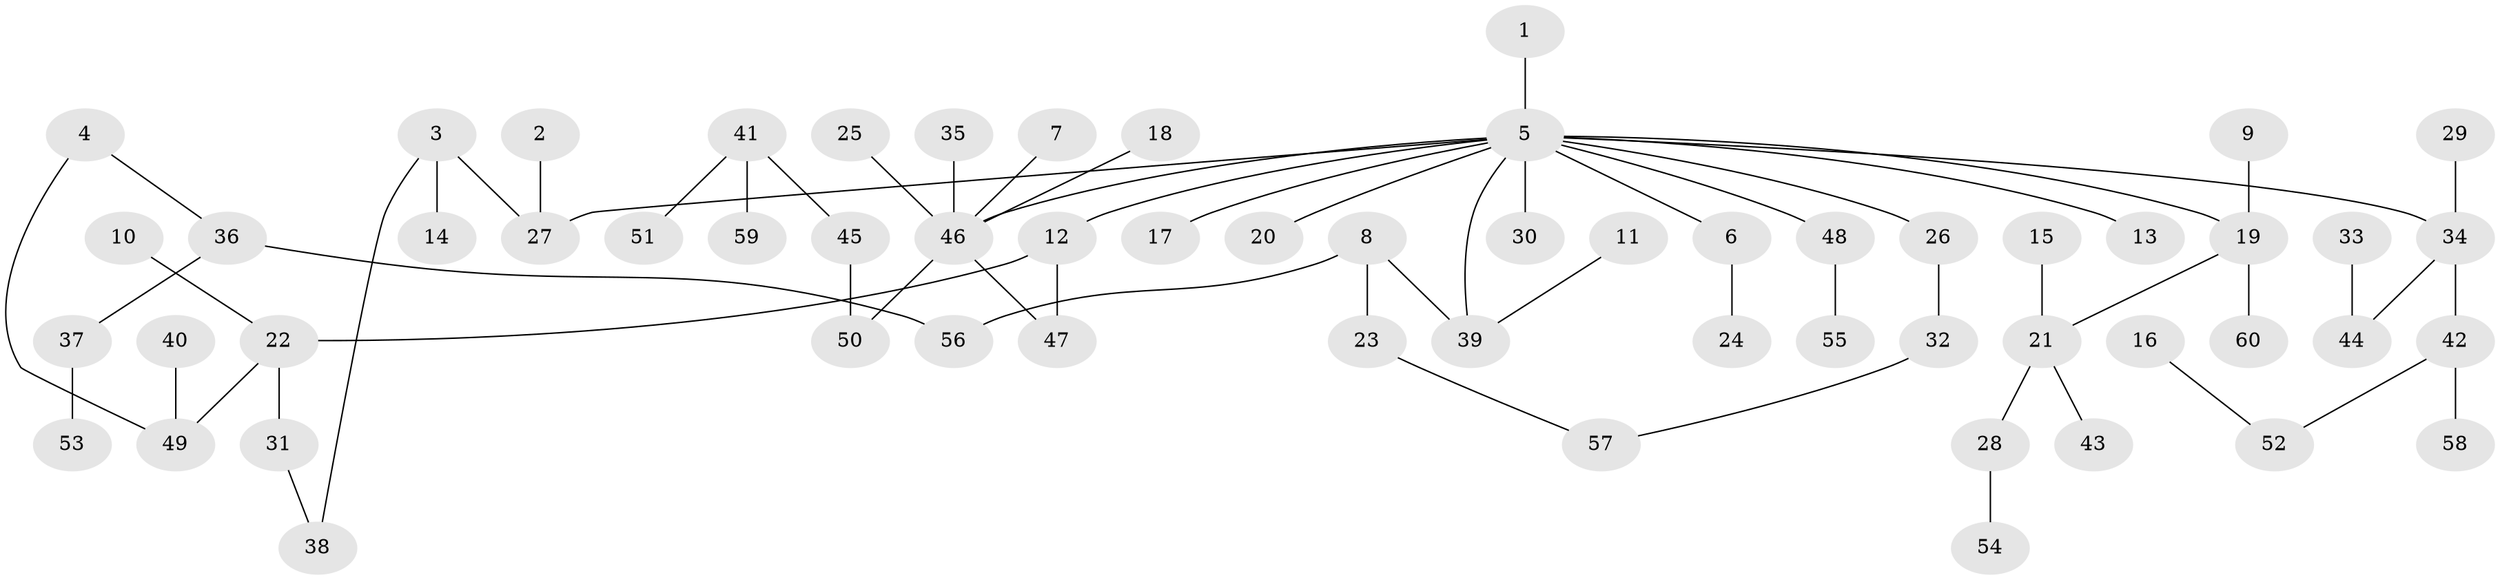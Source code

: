 // original degree distribution, {6: 0.016666666666666666, 3: 0.14166666666666666, 10: 0.008333333333333333, 4: 0.041666666666666664, 5: 0.05, 1: 0.4583333333333333, 2: 0.2833333333333333}
// Generated by graph-tools (version 1.1) at 2025/25/03/09/25 03:25:27]
// undirected, 60 vertices, 63 edges
graph export_dot {
graph [start="1"]
  node [color=gray90,style=filled];
  1;
  2;
  3;
  4;
  5;
  6;
  7;
  8;
  9;
  10;
  11;
  12;
  13;
  14;
  15;
  16;
  17;
  18;
  19;
  20;
  21;
  22;
  23;
  24;
  25;
  26;
  27;
  28;
  29;
  30;
  31;
  32;
  33;
  34;
  35;
  36;
  37;
  38;
  39;
  40;
  41;
  42;
  43;
  44;
  45;
  46;
  47;
  48;
  49;
  50;
  51;
  52;
  53;
  54;
  55;
  56;
  57;
  58;
  59;
  60;
  1 -- 5 [weight=1.0];
  2 -- 27 [weight=1.0];
  3 -- 14 [weight=1.0];
  3 -- 27 [weight=1.0];
  3 -- 38 [weight=1.0];
  4 -- 36 [weight=1.0];
  4 -- 49 [weight=1.0];
  5 -- 6 [weight=1.0];
  5 -- 12 [weight=1.0];
  5 -- 13 [weight=1.0];
  5 -- 17 [weight=1.0];
  5 -- 19 [weight=1.0];
  5 -- 20 [weight=1.0];
  5 -- 26 [weight=1.0];
  5 -- 27 [weight=1.0];
  5 -- 30 [weight=1.0];
  5 -- 34 [weight=1.0];
  5 -- 39 [weight=1.0];
  5 -- 46 [weight=1.0];
  5 -- 48 [weight=1.0];
  6 -- 24 [weight=1.0];
  7 -- 46 [weight=1.0];
  8 -- 23 [weight=1.0];
  8 -- 39 [weight=1.0];
  8 -- 56 [weight=1.0];
  9 -- 19 [weight=1.0];
  10 -- 22 [weight=1.0];
  11 -- 39 [weight=1.0];
  12 -- 22 [weight=1.0];
  12 -- 47 [weight=1.0];
  15 -- 21 [weight=1.0];
  16 -- 52 [weight=1.0];
  18 -- 46 [weight=1.0];
  19 -- 21 [weight=1.0];
  19 -- 60 [weight=1.0];
  21 -- 28 [weight=1.0];
  21 -- 43 [weight=1.0];
  22 -- 31 [weight=1.0];
  22 -- 49 [weight=1.0];
  23 -- 57 [weight=1.0];
  25 -- 46 [weight=1.0];
  26 -- 32 [weight=1.0];
  28 -- 54 [weight=1.0];
  29 -- 34 [weight=1.0];
  31 -- 38 [weight=1.0];
  32 -- 57 [weight=1.0];
  33 -- 44 [weight=1.0];
  34 -- 42 [weight=1.0];
  34 -- 44 [weight=1.0];
  35 -- 46 [weight=1.0];
  36 -- 37 [weight=1.0];
  36 -- 56 [weight=1.0];
  37 -- 53 [weight=1.0];
  40 -- 49 [weight=1.0];
  41 -- 45 [weight=1.0];
  41 -- 51 [weight=1.0];
  41 -- 59 [weight=1.0];
  42 -- 52 [weight=1.0];
  42 -- 58 [weight=1.0];
  45 -- 50 [weight=1.0];
  46 -- 47 [weight=1.0];
  46 -- 50 [weight=1.0];
  48 -- 55 [weight=1.0];
}
